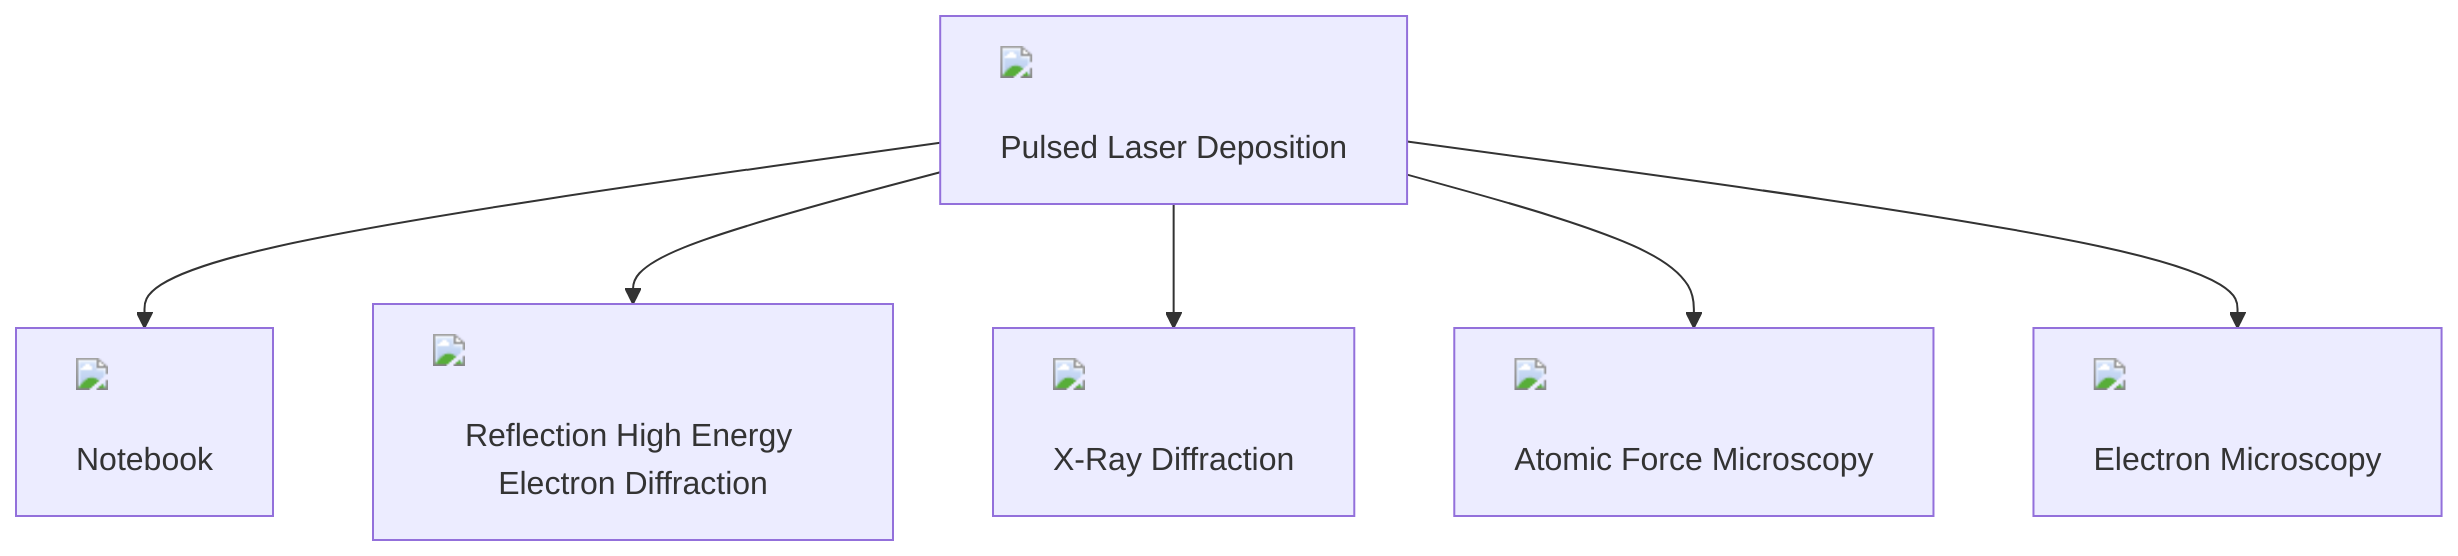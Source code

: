 %% %%{init: {'theme': 'default', 'scale': 2}}%%
%% graph TD

%%   PulsedLaserDeposition[Pulsed Laser Deposition] --> Notebook[Notebook]
%%   PulsedLaserDeposition --> RHEED[Reflection High Energy Electron Diffraction]
%%   PulsedLaserDeposition --> XRD[X-Ray Diffraction]
%%   PulsedLaserDeposition --> AtomicForceMicroscopy[Atomic Force Microscopy]
%%   PulsedLaserDeposition --> ElectronMicroscopy[Electron Microscopy]

%%   PulsedLaserDeposition@{ img: "https://github.com/jagar2/SSMC-CI-Madison-5-20-2025/blob/main/public/icon/PLD-Chamber.png?raw=true", h: 200, w: 200, pos: "b"}
%%   Notebook@{ img: "https://github.com/jagar2/SSMC-CI-Madison-5-20-2025/blob/main/public/icon/notebook.png?raw=true", h: 200, w: 200, pos: "b"}
%%   RHEED@{ img: "https://github.com/jagar2/SSMC-CI-Madison-5-20-2025/blob/main/public/icon/rheed.svg?raw=true", h: 200, w: 200, pos: "b"}
%%   XRD@{ img: "https://raw.githubusercontent.com/jagar2/SSMC-CI-Madison-5-20-2025/refs/heads/main/public/icon/XRD-icon.png", h: 200, w: 200, pos: "b"}
%%   AtomicForceMicroscopy@{ img: "https://github.com/jagar2/SSMC-CI-Madison-5-20-2025/blob/main/public/icon/Cypher-2.png?raw=true", h: 200, w: 200, pos: "b"}
%%   ElectronMicroscopy@{ img: "https://raw.githubusercontent.com/jagar2/SSMC-CI-Madison-5-20-2025/refs/heads/main/public/icon/Electron_microscope-01.png", h: 200, w: 200, pos: "b"}

%%{init: {
  'theme': 'default',
  'flowchart': { 'htmlLabels': true, 'useMaxWidth': false },
  'scale': 2
}}%%
graph TD

  PulsedLaserDeposition["<div style='text-align:center'><img src='https://github.com/jagar2/SSMC-CI-Madison-5-20-2025/blob/main/public/icon/PLD-Chamber.png?raw=true' width='100'/><br/>Pulsed Laser Deposition</div>"]
  Notebook["<div style='text-align:center'><img src='https://github.com/jagar2/SSMC-CI-Madison-5-20-2025/blob/main/public/icon/notebook.png?raw=true' width='100'/><br/>Notebook</div>"]
  RHEED["<div style='text-align:center'><img src='https://github.com/jagar2/SSMC-CI-Madison-5-20-2025/blob/main/public/icon/rheed.svg?raw=true' width='100'/><br/>Reflection High Energy Electron Diffraction</div>"]
  XRD["<div style='text-align:center'><img src='https://raw.githubusercontent.com/jagar2/SSMC-CI-Madison-5-20-2025/refs/heads/main/public/icon/XRD-icon.png' width='100'/><br/>X-Ray Diffraction</div>"]
  AtomicForceMicroscopy["<div style='text-align:center'><img src='https://github.com/jagar2/SSMC-CI-Madison-5-20-2025/blob/main/public/icon/Cypher-2.png?raw=true' width='100'/><br/>Atomic Force Microscopy</div>"]
  ElectronMicroscopy["<div style='text-align:center'><img src='https://raw.githubusercontent.com/jagar2/SSMC-CI-Madison-5-20-2025/refs/heads/main/public/icon/Electron_microscope-01.png' width='100'/><br/>Electron Microscopy</div>"]

  PulsedLaserDeposition --> Notebook
  PulsedLaserDeposition --> RHEED
  PulsedLaserDeposition --> XRD
  PulsedLaserDeposition --> AtomicForceMicroscopy
  PulsedLaserDeposition --> ElectronMicroscopy

  

  %% docker run --rm -u `id -u`:`id -g` -v /Users/joshuaagar/SSMC-CI-Madison-5-20-2025/slides/pld-dataflow:/data minlag/mermaid-cli -i pld-dataflow.mmd -o pld-dataflow.svg